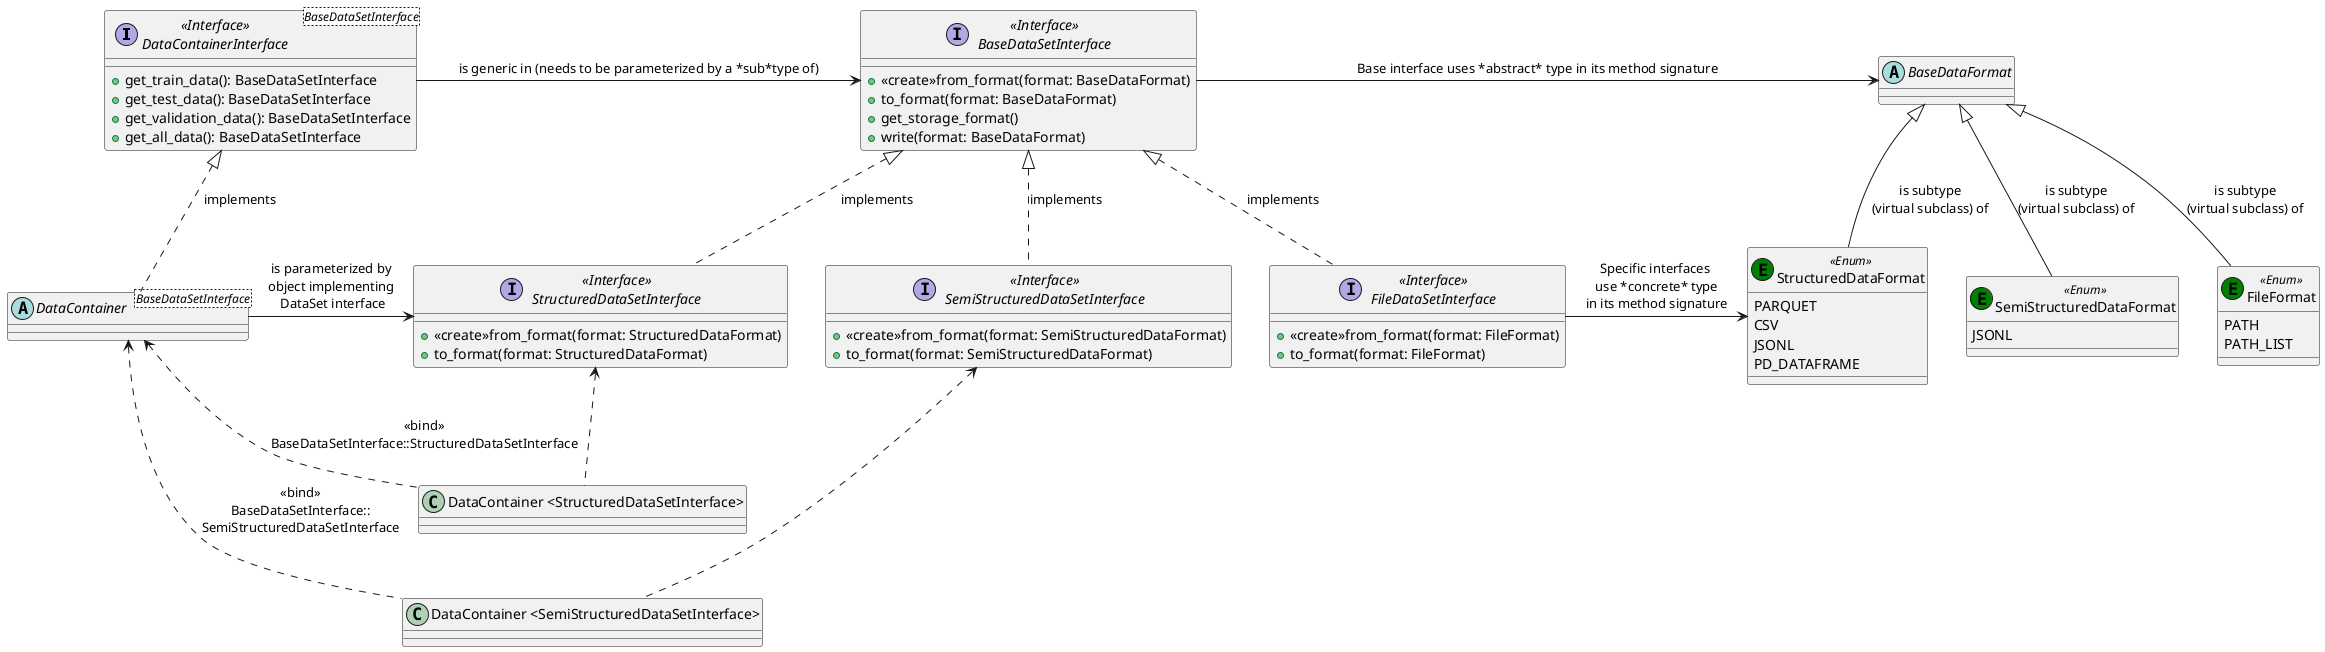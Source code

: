 @startuml

interface "<<Interface>>\nDataContainerInterface" <BaseDataSetInterface> {
  +get_train_data(): BaseDataSetInterface
  +get_test_data(): BaseDataSetInterface
  +get_validation_data(): BaseDataSetInterface
  +get_all_data(): BaseDataSetInterface
}

abstract class DataContainer <BaseDataSetInterface> {
}
"<<Interface>>\nDataContainerInterface" <|.. DataContainer : implements


interface "<<Interface>>\nBaseDataSetInterface" {
  +<<create>>from_format(format: BaseDataFormat)
  +to_format(format: BaseDataFormat)
  +get_storage_format()
  +write(format: BaseDataFormat)

}

"<<Interface>>\nDataContainerInterface" -right-> "<<Interface>>\nBaseDataSetInterface": is generic in (needs to be parameterized by a *sub*type of)

interface "<<Interface>>\nStructuredDataSetInterface"{
  +<<create>>from_format(format: StructuredDataFormat)
  +to_format(format: StructuredDataFormat)
}

interface "<<Interface>>\nSemiStructuredDataSetInterface"{
  +<<create>>from_format(format: SemiStructuredDataFormat)
  +to_format(format: SemiStructuredDataFormat)
}

interface "<<Interface>>\nFileDataSetInterface" {
  +<<create>>from_format(format: FileFormat)
  +to_format(format: FileFormat)
}

"<<Interface>>\nBaseDataSetInterface" <|.. "<<Interface>>\nStructuredDataSetInterface" : implements
"<<Interface>>\nBaseDataSetInterface" <|.. "<<Interface>>\nSemiStructuredDataSetInterface" : implements
"<<Interface>>\nBaseDataSetInterface" <|.. "<<Interface>>\nFileDataSetInterface" : implements

"<<Interface>>\nFileDataSetInterface" -right-> StructuredDataFormat : Specific interfaces \nuse *concrete* type\nin its method signature

DataContainer -right-> "<<Interface>>\nStructuredDataSetInterface" : is parameterized by\nobject implementing\n DataSet interface

abstract class BaseDataFormat

enum StructuredDataFormat << (E,green) Enum >> {
  PARQUET
  CSV
  JSONL
  PD_DATAFRAME
}

enum SemiStructuredDataFormat << (E,green) Enum >> {
  JSONL
}

enum FileFormat << (E,green) Enum >> {
  PATH
  PATH_LIST
}

BaseDataFormat <|-- StructuredDataFormat : is subtype\n(virtual subclass) of
BaseDataFormat <|-- SemiStructuredDataFormat : is subtype\n(virtual subclass) of
BaseDataFormat <|-- FileFormat : is subtype\n(virtual subclass) of

'Hidden arrows to fix left-to-right order
StructuredDataFormat -[hidden]right-> SemiStructuredDataFormat
"<<Interface>>\nStructuredDataSetInterface" -[hidden]right-> "<<Interface>>\nSemiStructuredDataSetInterface"

"<<Interface>>\nBaseDataSetInterface" -right-> BaseDataFormat : Base interface uses *abstract* type in its method signature

class "DataContainer <StructuredDataSetInterface>"
DataContainer <.. "DataContainer <StructuredDataSetInterface>" : <<bind>>\nBaseDataSetInterface::StructuredDataSetInterface
"<<Interface>>\nStructuredDataSetInterface" <.. "DataContainer <StructuredDataSetInterface>"

class "DataContainer <SemiStructuredDataSetInterface>"
DataContainer <.. "DataContainer <SemiStructuredDataSetInterface>" : <<bind>>\nBaseDataSetInterface::\nSemiStructuredDataSetInterface
"<<Interface>>\nSemiStructuredDataSetInterface" <.. "DataContainer <SemiStructuredDataSetInterface>"

"DataContainer <StructuredDataSetInterface>" -[hidden]down-> "DataContainer <SemiStructuredDataSetInterface>"

@enduml
